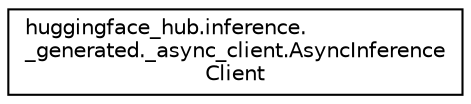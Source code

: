 digraph "Graphical Class Hierarchy"
{
 // LATEX_PDF_SIZE
  edge [fontname="Helvetica",fontsize="10",labelfontname="Helvetica",labelfontsize="10"];
  node [fontname="Helvetica",fontsize="10",shape=record];
  rankdir="LR";
  Node0 [label="huggingface_hub.inference.\l_generated._async_client.AsyncInference\lClient",height=0.2,width=0.4,color="black", fillcolor="white", style="filled",URL="$classhuggingface__hub_1_1inference_1_1__generated_1_1__async__client_1_1AsyncInferenceClient.html",tooltip=" "];
}

